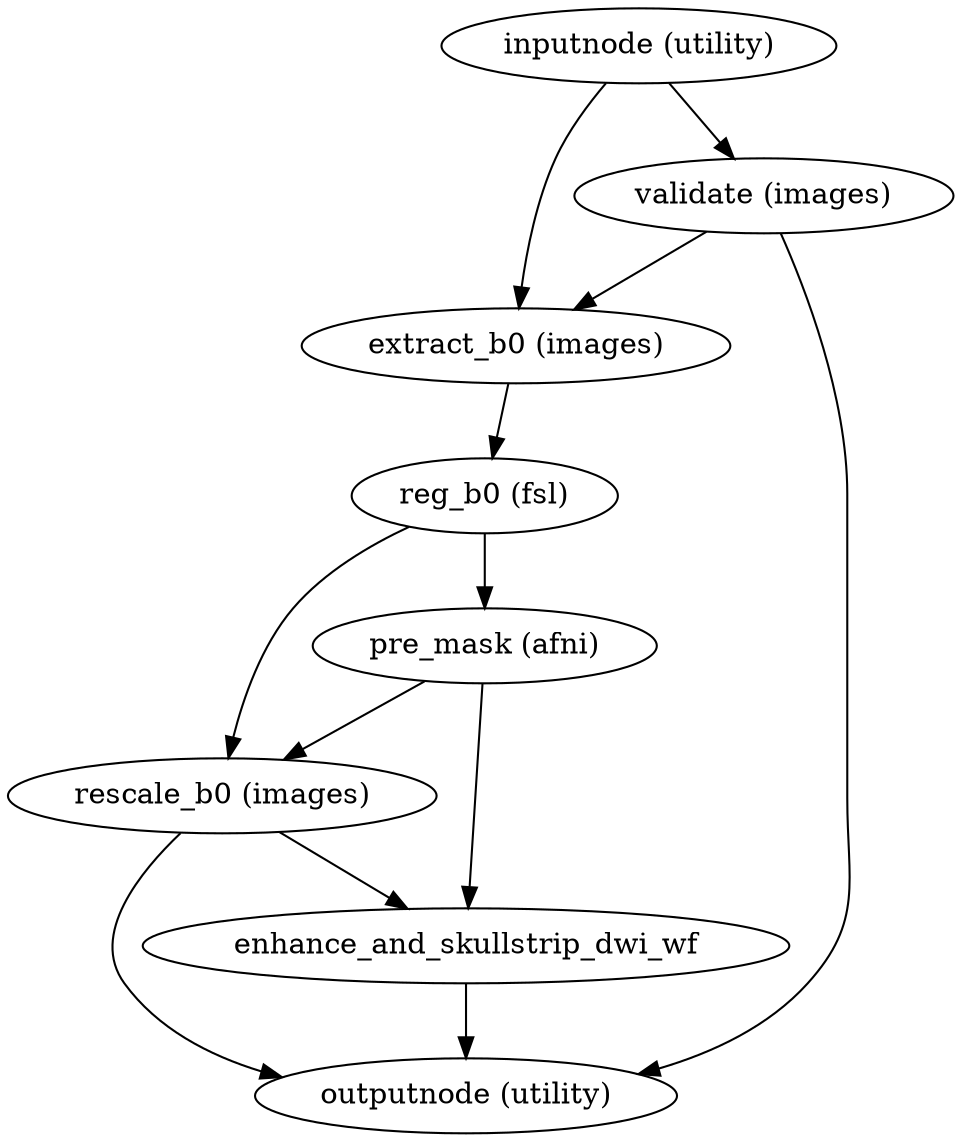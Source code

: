 strict digraph  {
"inputnode (utility)";
"validate (images)";
"extract_b0 (images)";
"outputnode (utility)";
"reg_b0 (fsl)";
"pre_mask (afni)";
"rescale_b0 (images)";
enhance_and_skullstrip_dwi_wf;
"inputnode (utility)" -> "validate (images)";
"inputnode (utility)" -> "extract_b0 (images)";
"validate (images)" -> "extract_b0 (images)";
"validate (images)" -> "outputnode (utility)";
"extract_b0 (images)" -> "reg_b0 (fsl)";
"reg_b0 (fsl)" -> "pre_mask (afni)";
"reg_b0 (fsl)" -> "rescale_b0 (images)";
"pre_mask (afni)" -> "rescale_b0 (images)";
"pre_mask (afni)" -> enhance_and_skullstrip_dwi_wf;
"rescale_b0 (images)" -> enhance_and_skullstrip_dwi_wf;
"rescale_b0 (images)" -> "outputnode (utility)";
enhance_and_skullstrip_dwi_wf -> "outputnode (utility)";
}
